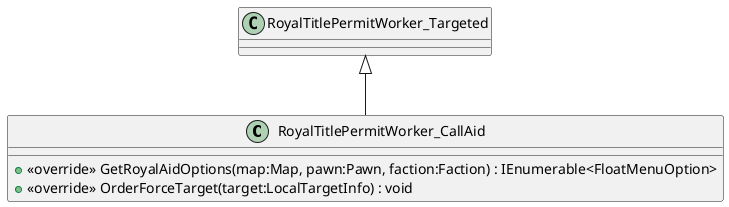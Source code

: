 @startuml
class RoyalTitlePermitWorker_CallAid {
    + <<override>> GetRoyalAidOptions(map:Map, pawn:Pawn, faction:Faction) : IEnumerable<FloatMenuOption>
    + <<override>> OrderForceTarget(target:LocalTargetInfo) : void
}
RoyalTitlePermitWorker_Targeted <|-- RoyalTitlePermitWorker_CallAid
@enduml
